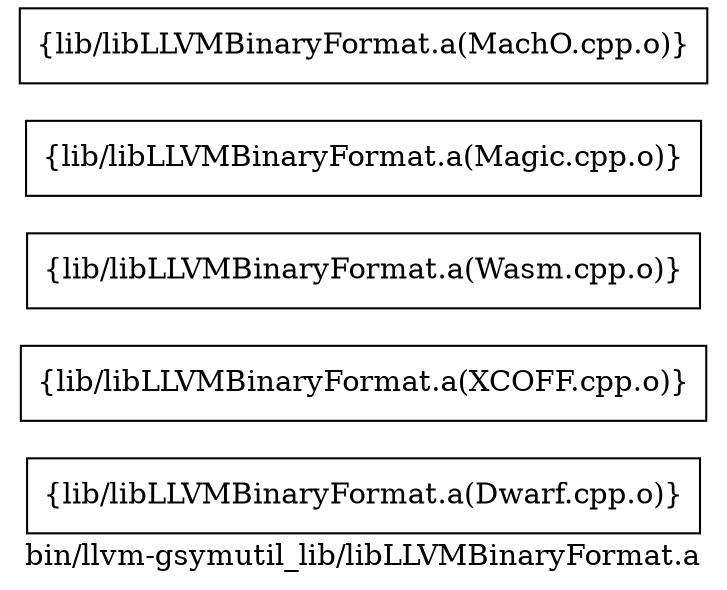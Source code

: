 digraph "bin/llvm-gsymutil_lib/libLLVMBinaryFormat.a" {
	label="bin/llvm-gsymutil_lib/libLLVMBinaryFormat.a";
	rankdir=LR;

	Node0x55e27ee5f888 [shape=record,shape=box,group=0,label="{lib/libLLVMBinaryFormat.a(Dwarf.cpp.o)}"];
	Node0x55e27ee616d8 [shape=record,shape=box,group=0,label="{lib/libLLVMBinaryFormat.a(XCOFF.cpp.o)}"];
	Node0x55e27ee610e8 [shape=record,shape=box,group=0,label="{lib/libLLVMBinaryFormat.a(Wasm.cpp.o)}"];
	Node0x55e27ee5fe28 [shape=record,shape=box,group=0,label="{lib/libLLVMBinaryFormat.a(Magic.cpp.o)}"];
	Node0x55e27ee60378 [shape=record,shape=box,group=0,label="{lib/libLLVMBinaryFormat.a(MachO.cpp.o)}"];
}
